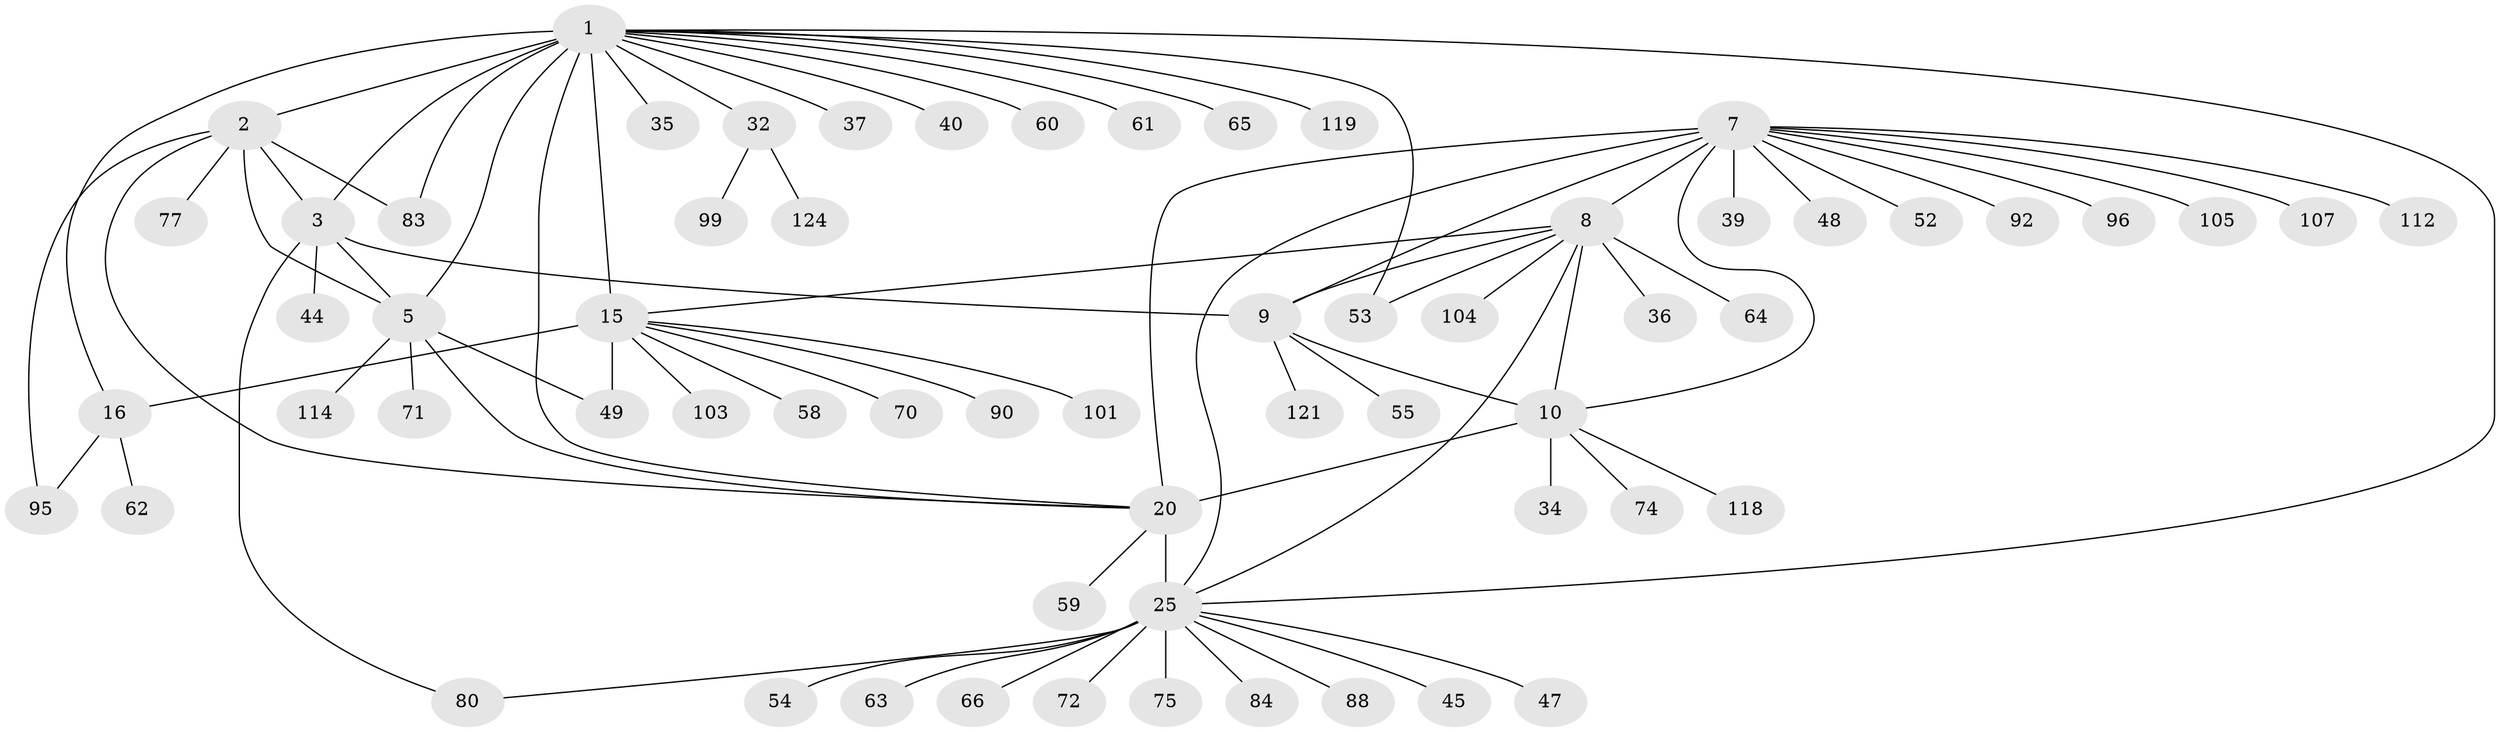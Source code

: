 // original degree distribution, {12: 0.007936507936507936, 8: 0.06349206349206349, 9: 0.031746031746031744, 7: 0.05555555555555555, 6: 0.03968253968253968, 11: 0.023809523809523808, 10: 0.015873015873015872, 14: 0.007936507936507936, 3: 0.06349206349206349, 2: 0.16666666666666666, 1: 0.5238095238095238}
// Generated by graph-tools (version 1.1) at 2025/19/03/04/25 18:19:55]
// undirected, 63 vertices, 82 edges
graph export_dot {
graph [start="1"]
  node [color=gray90,style=filled];
  1 [super="+43+33+13"];
  2 [super="+4"];
  3 [super="+81"];
  5 [super="+6"];
  7 [super="+38"];
  8 [super="+12"];
  9;
  10 [super="+79+11+19"];
  15 [super="+17+68"];
  16;
  20 [super="+21+111+117"];
  25 [super="+29+28+57+100+26+30"];
  32 [super="+41"];
  34 [super="+109"];
  35;
  36 [super="+97"];
  37;
  39 [super="+73"];
  40;
  44 [super="+85"];
  45 [super="+82"];
  47;
  48;
  49 [super="+78"];
  52;
  53;
  54;
  55;
  58;
  59;
  60;
  61;
  62;
  63;
  64;
  65;
  66;
  70;
  71;
  72;
  74 [super="+102"];
  75 [super="+91"];
  77;
  80;
  83;
  84;
  88 [super="+89"];
  90;
  92;
  95 [super="+126"];
  96;
  99;
  101;
  103;
  104;
  105;
  107;
  112;
  114;
  118;
  119;
  121;
  124;
  1 -- 2 [weight=2];
  1 -- 3;
  1 -- 5 [weight=2];
  1 -- 32;
  1 -- 35;
  1 -- 65;
  1 -- 119;
  1 -- 61;
  1 -- 20 [weight=5];
  1 -- 37;
  1 -- 40;
  1 -- 15 [weight=6];
  1 -- 16 [weight=3];
  1 -- 83;
  1 -- 53;
  1 -- 25 [weight=2];
  1 -- 60;
  2 -- 3 [weight=2];
  2 -- 5 [weight=4];
  2 -- 77;
  2 -- 83;
  2 -- 95 [weight=2];
  2 -- 20;
  3 -- 5 [weight=2];
  3 -- 9;
  3 -- 44;
  3 -- 80;
  5 -- 71;
  5 -- 49;
  5 -- 114;
  5 -- 20;
  7 -- 8 [weight=2];
  7 -- 9;
  7 -- 10 [weight=2];
  7 -- 48;
  7 -- 96;
  7 -- 105;
  7 -- 112;
  7 -- 25;
  7 -- 52;
  7 -- 39;
  7 -- 107;
  7 -- 92;
  7 -- 20;
  8 -- 9 [weight=2];
  8 -- 10 [weight=4];
  8 -- 36;
  8 -- 64;
  8 -- 104;
  8 -- 25;
  8 -- 15;
  8 -- 53;
  9 -- 10 [weight=2];
  9 -- 55;
  9 -- 121;
  10 -- 118;
  10 -- 74;
  10 -- 34;
  10 -- 20 [weight=8];
  15 -- 16 [weight=2];
  15 -- 49;
  15 -- 70;
  15 -- 90;
  15 -- 101;
  15 -- 103;
  15 -- 58;
  16 -- 62;
  16 -- 95;
  20 -- 25 [weight=6];
  20 -- 59;
  25 -- 88;
  25 -- 47;
  25 -- 66;
  25 -- 84;
  25 -- 72;
  25 -- 75;
  25 -- 45;
  25 -- 80;
  25 -- 54;
  25 -- 63;
  32 -- 99;
  32 -- 124;
}
